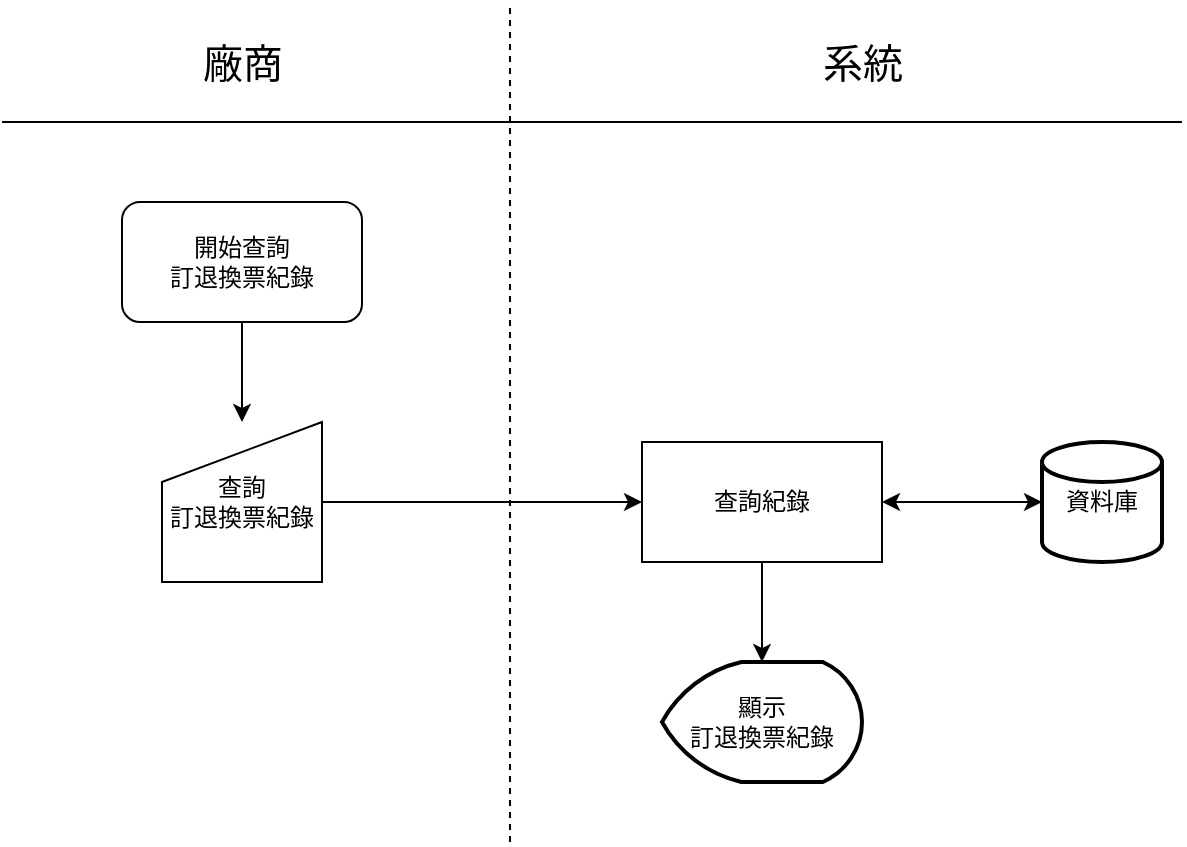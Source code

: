 <mxfile version="12.9.13" type="device"><diagram id="OfHQ5Xd86M2akX7mY2Lc" name="Page-1"><mxGraphModel dx="1024" dy="592" grid="1" gridSize="10" guides="1" tooltips="1" connect="1" arrows="1" fold="1" page="1" pageScale="1" pageWidth="827" pageHeight="1169" math="0" shadow="0"><root><mxCell id="0"/><mxCell id="1" parent="0"/><mxCell id="dWvUzrOoemPkj0mshgiT-1" value="&lt;font style=&quot;font-size: 20px&quot;&gt;廠商&lt;/font&gt;" style="text;html=1;align=center;verticalAlign=middle;resizable=0;points=[];autosize=1;" parent="1" vertex="1"><mxGeometry x="250" y="40" width="60" height="20" as="geometry"/></mxCell><mxCell id="dWvUzrOoemPkj0mshgiT-2" value="&lt;font style=&quot;font-size: 20px&quot;&gt;系統&lt;/font&gt;" style="text;html=1;align=center;verticalAlign=middle;resizable=0;points=[];autosize=1;" parent="1" vertex="1"><mxGeometry x="560" y="40" width="60" height="20" as="geometry"/></mxCell><mxCell id="dWvUzrOoemPkj0mshgiT-3" value="" style="endArrow=none;dashed=1;html=1;" parent="1" edge="1"><mxGeometry width="50" height="50" relative="1" as="geometry"><mxPoint x="414" y="440" as="sourcePoint"/><mxPoint x="414" y="20" as="targetPoint"/></mxGeometry></mxCell><mxCell id="dWvUzrOoemPkj0mshgiT-4" value="" style="endArrow=none;html=1;" parent="1" edge="1"><mxGeometry width="50" height="50" relative="1" as="geometry"><mxPoint x="160" y="80" as="sourcePoint"/><mxPoint x="750" y="80" as="targetPoint"/></mxGeometry></mxCell><mxCell id="dWvUzrOoemPkj0mshgiT-9" style="edgeStyle=orthogonalEdgeStyle;rounded=0;orthogonalLoop=1;jettySize=auto;html=1;exitX=0.5;exitY=1;exitDx=0;exitDy=0;entryX=0.5;entryY=0;entryDx=0;entryDy=0;" parent="1" source="dWvUzrOoemPkj0mshgiT-7" target="dWvUzrOoemPkj0mshgiT-8" edge="1"><mxGeometry relative="1" as="geometry"/></mxCell><mxCell id="dWvUzrOoemPkj0mshgiT-7" value="開始查詢&lt;br&gt;訂退換票紀錄" style="rounded=1;whiteSpace=wrap;html=1;" parent="1" vertex="1"><mxGeometry x="220" y="120" width="120" height="60" as="geometry"/></mxCell><mxCell id="dWvUzrOoemPkj0mshgiT-13" style="edgeStyle=orthogonalEdgeStyle;rounded=0;orthogonalLoop=1;jettySize=auto;html=1;exitX=1;exitY=0.5;exitDx=0;exitDy=0;entryX=0;entryY=0.5;entryDx=0;entryDy=0;" parent="1" source="dWvUzrOoemPkj0mshgiT-8" target="dWvUzrOoemPkj0mshgiT-10" edge="1"><mxGeometry relative="1" as="geometry"/></mxCell><mxCell id="dWvUzrOoemPkj0mshgiT-8" value="查詢&lt;br&gt;訂退換票紀錄" style="shape=manualInput;whiteSpace=wrap;html=1;" parent="1" vertex="1"><mxGeometry x="240" y="230" width="80" height="80" as="geometry"/></mxCell><mxCell id="dWvUzrOoemPkj0mshgiT-16" style="edgeStyle=orthogonalEdgeStyle;rounded=0;orthogonalLoop=1;jettySize=auto;html=1;exitX=0.5;exitY=1;exitDx=0;exitDy=0;entryX=0.5;entryY=0;entryDx=0;entryDy=0;entryPerimeter=0;" parent="1" source="dWvUzrOoemPkj0mshgiT-10" target="dWvUzrOoemPkj0mshgiT-14" edge="1"><mxGeometry relative="1" as="geometry"/></mxCell><mxCell id="dWvUzrOoemPkj0mshgiT-10" value="查詢紀錄" style="rounded=0;whiteSpace=wrap;html=1;" parent="1" vertex="1"><mxGeometry x="480" y="240" width="120" height="60" as="geometry"/></mxCell><mxCell id="dWvUzrOoemPkj0mshgiT-11" value="資料庫" style="strokeWidth=2;html=1;shape=mxgraph.flowchart.database;whiteSpace=wrap;" parent="1" vertex="1"><mxGeometry x="680" y="240" width="60" height="60" as="geometry"/></mxCell><mxCell id="dWvUzrOoemPkj0mshgiT-12" value="" style="endArrow=classic;startArrow=classic;html=1;entryX=0;entryY=0.5;entryDx=0;entryDy=0;entryPerimeter=0;exitX=1;exitY=0.5;exitDx=0;exitDy=0;" parent="1" source="dWvUzrOoemPkj0mshgiT-10" target="dWvUzrOoemPkj0mshgiT-11" edge="1"><mxGeometry width="50" height="50" relative="1" as="geometry"><mxPoint x="610" y="269.5" as="sourcePoint"/><mxPoint x="670" y="269.5" as="targetPoint"/></mxGeometry></mxCell><mxCell id="dWvUzrOoemPkj0mshgiT-14" value="顯示&lt;br&gt;訂退換票紀錄" style="strokeWidth=2;html=1;shape=mxgraph.flowchart.display;whiteSpace=wrap;" parent="1" vertex="1"><mxGeometry x="490" y="350" width="100" height="60" as="geometry"/></mxCell></root></mxGraphModel></diagram></mxfile>